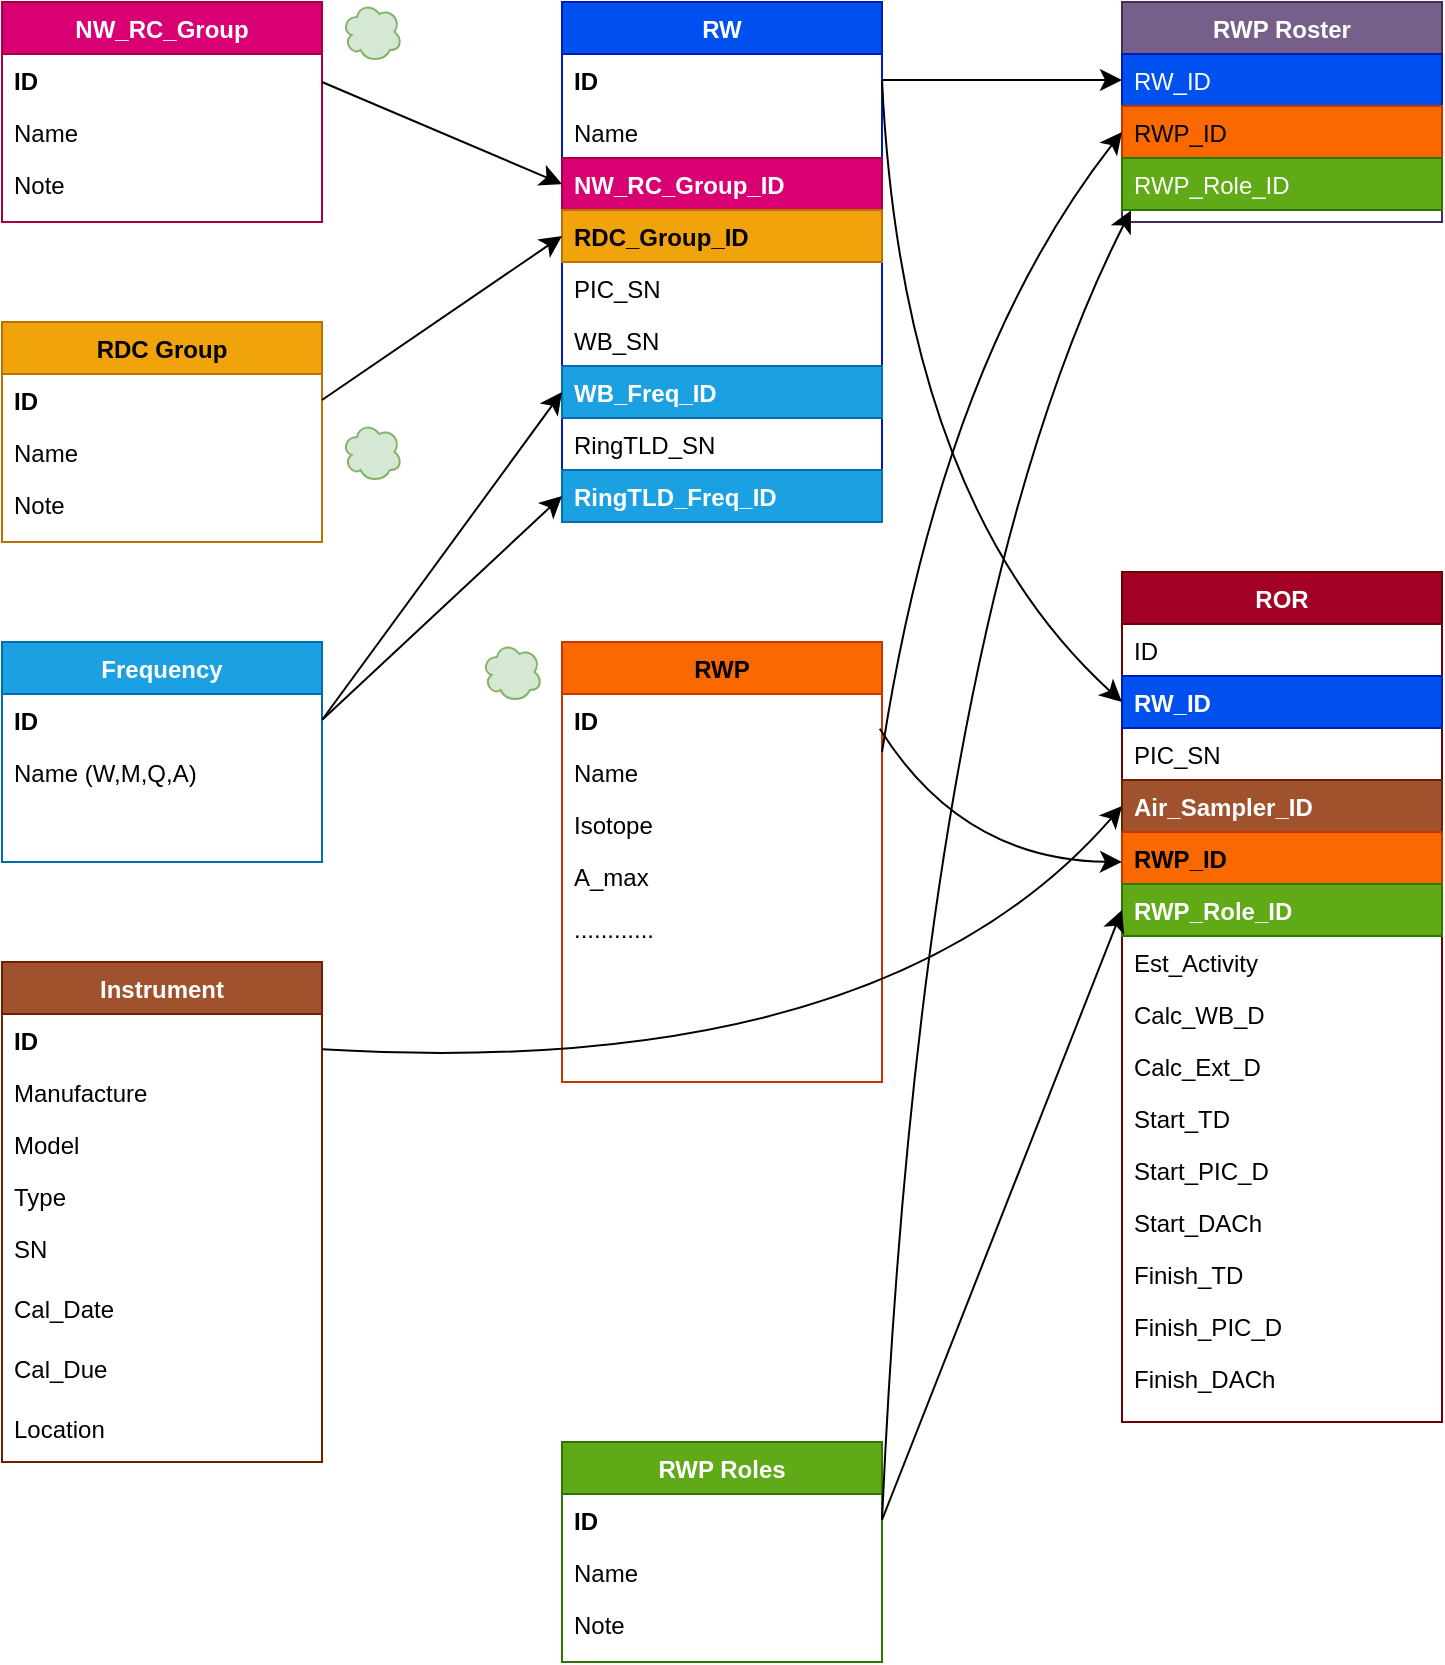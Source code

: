 <mxfile version="21.3.0" type="github" pages="2">
  <diagram id="C5RBs43oDa-KdzZeNtuy" name="Relationships">
    <mxGraphModel dx="1434" dy="756" grid="1" gridSize="10" guides="1" tooltips="1" connect="1" arrows="1" fold="1" page="1" pageScale="1" pageWidth="827" pageHeight="1169" math="0" shadow="0">
      <root>
        <mxCell id="WIyWlLk6GJQsqaUBKTNV-0" />
        <mxCell id="WIyWlLk6GJQsqaUBKTNV-1" parent="WIyWlLk6GJQsqaUBKTNV-0" />
        <mxCell id="zkfFHV4jXpPFQw0GAbJ--0" value="RW" style="swimlane;fontStyle=1;align=center;verticalAlign=top;childLayout=stackLayout;horizontal=1;startSize=26;horizontalStack=0;resizeParent=1;resizeLast=0;collapsible=1;marginBottom=0;rounded=0;shadow=0;strokeWidth=1;fillColor=#0050ef;strokeColor=#001DBC;fontColor=#ffffff;" parent="WIyWlLk6GJQsqaUBKTNV-1" vertex="1">
          <mxGeometry x="320" y="40" width="160" height="260" as="geometry">
            <mxRectangle x="230" y="140" width="160" height="26" as="alternateBounds" />
          </mxGeometry>
        </mxCell>
        <mxCell id="zkfFHV4jXpPFQw0GAbJ--1" value="ID" style="text;align=left;verticalAlign=top;spacingLeft=4;spacingRight=4;overflow=hidden;rotatable=0;points=[[0,0.5],[1,0.5]];portConstraint=eastwest;fontStyle=1" parent="zkfFHV4jXpPFQw0GAbJ--0" vertex="1">
          <mxGeometry y="26" width="160" height="26" as="geometry" />
        </mxCell>
        <mxCell id="zkfFHV4jXpPFQw0GAbJ--2" value="Name" style="text;align=left;verticalAlign=top;spacingLeft=4;spacingRight=4;overflow=hidden;rotatable=0;points=[[0,0.5],[1,0.5]];portConstraint=eastwest;rounded=0;shadow=0;html=0;" parent="zkfFHV4jXpPFQw0GAbJ--0" vertex="1">
          <mxGeometry y="52" width="160" height="26" as="geometry" />
        </mxCell>
        <mxCell id="zkfFHV4jXpPFQw0GAbJ--3" value="NW_RC_Group_ID" style="text;align=left;verticalAlign=top;spacingLeft=4;spacingRight=4;overflow=hidden;rotatable=0;points=[[0,0.5],[1,0.5]];portConstraint=eastwest;rounded=0;shadow=0;html=0;fillColor=#d80073;fontColor=#ffffff;strokeColor=#A50040;fontStyle=1" parent="zkfFHV4jXpPFQw0GAbJ--0" vertex="1">
          <mxGeometry y="78" width="160" height="26" as="geometry" />
        </mxCell>
        <mxCell id="zkfFHV4jXpPFQw0GAbJ--5" value="RDC_Group_ID" style="text;align=left;verticalAlign=top;spacingLeft=4;spacingRight=4;overflow=hidden;rotatable=0;points=[[0,0.5],[1,0.5]];portConstraint=eastwest;fillColor=#f0a30a;fontColor=#000000;strokeColor=#BD7000;fontStyle=1" parent="zkfFHV4jXpPFQw0GAbJ--0" vertex="1">
          <mxGeometry y="104" width="160" height="26" as="geometry" />
        </mxCell>
        <mxCell id="zkfFHV4jXpPFQw0GAbJ--25" value="PIC_SN" style="text;align=left;verticalAlign=top;spacingLeft=4;spacingRight=4;overflow=hidden;rotatable=0;points=[[0,0.5],[1,0.5]];portConstraint=eastwest;" parent="zkfFHV4jXpPFQw0GAbJ--0" vertex="1">
          <mxGeometry y="130" width="160" height="26" as="geometry" />
        </mxCell>
        <mxCell id="hy1on23Z4uLqjFh8XsqO-10" value="WB_SN" style="text;align=left;verticalAlign=top;spacingLeft=4;spacingRight=4;overflow=hidden;rotatable=0;points=[[0,0.5],[1,0.5]];portConstraint=eastwest;" parent="zkfFHV4jXpPFQw0GAbJ--0" vertex="1">
          <mxGeometry y="156" width="160" height="26" as="geometry" />
        </mxCell>
        <mxCell id="zkfFHV4jXpPFQw0GAbJ--24" value="WB_Freq_ID" style="text;align=left;verticalAlign=top;spacingLeft=4;spacingRight=4;overflow=hidden;rotatable=0;points=[[0,0.5],[1,0.5]];portConstraint=eastwest;fillColor=#1ba1e2;fontColor=#ffffff;strokeColor=#006EAF;fontStyle=1" parent="zkfFHV4jXpPFQw0GAbJ--0" vertex="1">
          <mxGeometry y="182" width="160" height="26" as="geometry" />
        </mxCell>
        <mxCell id="hy1on23Z4uLqjFh8XsqO-19" value="RingTLD_SN" style="text;align=left;verticalAlign=top;spacingLeft=4;spacingRight=4;overflow=hidden;rotatable=0;points=[[0,0.5],[1,0.5]];portConstraint=eastwest;" parent="zkfFHV4jXpPFQw0GAbJ--0" vertex="1">
          <mxGeometry y="208" width="160" height="26" as="geometry" />
        </mxCell>
        <mxCell id="hy1on23Z4uLqjFh8XsqO-20" value="RingTLD_Freq_ID" style="text;align=left;verticalAlign=top;spacingLeft=4;spacingRight=4;overflow=hidden;rotatable=0;points=[[0,0.5],[1,0.5]];portConstraint=eastwest;fillColor=#1ba1e2;fontColor=#ffffff;strokeColor=#006EAF;fontStyle=1" parent="zkfFHV4jXpPFQw0GAbJ--0" vertex="1">
          <mxGeometry y="234" width="160" height="26" as="geometry" />
        </mxCell>
        <mxCell id="zkfFHV4jXpPFQw0GAbJ--6" value="NW_RC_Group" style="swimlane;fontStyle=1;align=center;verticalAlign=top;childLayout=stackLayout;horizontal=1;startSize=26;horizontalStack=0;resizeParent=1;resizeLast=0;collapsible=1;marginBottom=0;rounded=0;shadow=0;strokeWidth=1;fillColor=#d80073;strokeColor=#A50040;fontColor=#ffffff;" parent="WIyWlLk6GJQsqaUBKTNV-1" vertex="1">
          <mxGeometry x="40" y="40" width="160" height="110" as="geometry">
            <mxRectangle x="120" y="360" width="160" height="26" as="alternateBounds" />
          </mxGeometry>
        </mxCell>
        <mxCell id="zkfFHV4jXpPFQw0GAbJ--7" value="ID" style="text;align=left;verticalAlign=top;spacingLeft=4;spacingRight=4;overflow=hidden;rotatable=0;points=[[0,0.5],[1,0.5]];portConstraint=eastwest;fontStyle=1" parent="zkfFHV4jXpPFQw0GAbJ--6" vertex="1">
          <mxGeometry y="26" width="160" height="26" as="geometry" />
        </mxCell>
        <mxCell id="zkfFHV4jXpPFQw0GAbJ--8" value="Name" style="text;align=left;verticalAlign=top;spacingLeft=4;spacingRight=4;overflow=hidden;rotatable=0;points=[[0,0.5],[1,0.5]];portConstraint=eastwest;rounded=0;shadow=0;html=0;" parent="zkfFHV4jXpPFQw0GAbJ--6" vertex="1">
          <mxGeometry y="52" width="160" height="26" as="geometry" />
        </mxCell>
        <mxCell id="zkfFHV4jXpPFQw0GAbJ--10" value="Note" style="text;align=left;verticalAlign=top;spacingLeft=4;spacingRight=4;overflow=hidden;rotatable=0;points=[[0,0.5],[1,0.5]];portConstraint=eastwest;fontStyle=0" parent="zkfFHV4jXpPFQw0GAbJ--6" vertex="1">
          <mxGeometry y="78" width="160" height="26" as="geometry" />
        </mxCell>
        <mxCell id="zkfFHV4jXpPFQw0GAbJ--13" value="Instrument" style="swimlane;fontStyle=1;align=center;verticalAlign=top;childLayout=stackLayout;horizontal=1;startSize=26;horizontalStack=0;resizeParent=1;resizeLast=0;collapsible=1;marginBottom=0;rounded=0;shadow=0;strokeWidth=1;fillColor=#a0522d;strokeColor=#6D1F00;fontColor=#ffffff;" parent="WIyWlLk6GJQsqaUBKTNV-1" vertex="1">
          <mxGeometry x="40" y="520" width="160" height="250" as="geometry">
            <mxRectangle x="390" y="420" width="170" height="26" as="alternateBounds" />
          </mxGeometry>
        </mxCell>
        <mxCell id="zkfFHV4jXpPFQw0GAbJ--14" value="ID" style="text;align=left;verticalAlign=top;spacingLeft=4;spacingRight=4;overflow=hidden;rotatable=0;points=[[0,0.5],[1,0.5]];portConstraint=eastwest;fontStyle=1" parent="zkfFHV4jXpPFQw0GAbJ--13" vertex="1">
          <mxGeometry y="26" width="160" height="26" as="geometry" />
        </mxCell>
        <mxCell id="hy1on23Z4uLqjFh8XsqO-26" value="Manufacture" style="text;align=left;verticalAlign=top;spacingLeft=4;spacingRight=4;overflow=hidden;rotatable=0;points=[[0,0.5],[1,0.5]];portConstraint=eastwest;" parent="zkfFHV4jXpPFQw0GAbJ--13" vertex="1">
          <mxGeometry y="52" width="160" height="26" as="geometry" />
        </mxCell>
        <mxCell id="hy1on23Z4uLqjFh8XsqO-27" value="Model" style="text;align=left;verticalAlign=top;spacingLeft=4;spacingRight=4;overflow=hidden;rotatable=0;points=[[0,0.5],[1,0.5]];portConstraint=eastwest;" parent="zkfFHV4jXpPFQw0GAbJ--13" vertex="1">
          <mxGeometry y="78" width="160" height="26" as="geometry" />
        </mxCell>
        <mxCell id="hy1on23Z4uLqjFh8XsqO-28" value="Type" style="text;align=left;verticalAlign=top;spacingLeft=4;spacingRight=4;overflow=hidden;rotatable=0;points=[[0,0.5],[1,0.5]];portConstraint=eastwest;" parent="zkfFHV4jXpPFQw0GAbJ--13" vertex="1">
          <mxGeometry y="104" width="160" height="26" as="geometry" />
        </mxCell>
        <mxCell id="hy1on23Z4uLqjFh8XsqO-29" value="SN" style="text;align=left;verticalAlign=top;spacingLeft=4;spacingRight=4;overflow=hidden;rotatable=0;points=[[0,0.5],[1,0.5]];portConstraint=eastwest;" parent="zkfFHV4jXpPFQw0GAbJ--13" vertex="1">
          <mxGeometry y="130" width="160" height="30" as="geometry" />
        </mxCell>
        <mxCell id="hy1on23Z4uLqjFh8XsqO-31" value="Cal_Date" style="text;align=left;verticalAlign=top;spacingLeft=4;spacingRight=4;overflow=hidden;rotatable=0;points=[[0,0.5],[1,0.5]];portConstraint=eastwest;" parent="zkfFHV4jXpPFQw0GAbJ--13" vertex="1">
          <mxGeometry y="160" width="160" height="30" as="geometry" />
        </mxCell>
        <mxCell id="hy1on23Z4uLqjFh8XsqO-32" value="Cal_Due" style="text;align=left;verticalAlign=top;spacingLeft=4;spacingRight=4;overflow=hidden;rotatable=0;points=[[0,0.5],[1,0.5]];portConstraint=eastwest;" parent="zkfFHV4jXpPFQw0GAbJ--13" vertex="1">
          <mxGeometry y="190" width="160" height="30" as="geometry" />
        </mxCell>
        <mxCell id="hy1on23Z4uLqjFh8XsqO-33" value="Location" style="text;align=left;verticalAlign=top;spacingLeft=4;spacingRight=4;overflow=hidden;rotatable=0;points=[[0,0.5],[1,0.5]];portConstraint=eastwest;" parent="zkfFHV4jXpPFQw0GAbJ--13" vertex="1">
          <mxGeometry y="220" width="160" height="30" as="geometry" />
        </mxCell>
        <mxCell id="zkfFHV4jXpPFQw0GAbJ--17" value="RWP" style="swimlane;fontStyle=1;align=center;verticalAlign=top;childLayout=stackLayout;horizontal=1;startSize=26;horizontalStack=0;resizeParent=1;resizeLast=0;collapsible=1;marginBottom=0;rounded=0;shadow=0;strokeWidth=1;fillColor=#fa6800;strokeColor=#C73500;fontColor=#000000;" parent="WIyWlLk6GJQsqaUBKTNV-1" vertex="1">
          <mxGeometry x="320" y="360" width="160" height="220" as="geometry">
            <mxRectangle x="550" y="140" width="160" height="26" as="alternateBounds" />
          </mxGeometry>
        </mxCell>
        <mxCell id="zkfFHV4jXpPFQw0GAbJ--18" value="ID" style="text;align=left;verticalAlign=top;spacingLeft=4;spacingRight=4;overflow=hidden;rotatable=0;points=[[0,0.5],[1,0.5]];portConstraint=eastwest;fontStyle=1" parent="zkfFHV4jXpPFQw0GAbJ--17" vertex="1">
          <mxGeometry y="26" width="160" height="26" as="geometry" />
        </mxCell>
        <mxCell id="zkfFHV4jXpPFQw0GAbJ--19" value="Name" style="text;align=left;verticalAlign=top;spacingLeft=4;spacingRight=4;overflow=hidden;rotatable=0;points=[[0,0.5],[1,0.5]];portConstraint=eastwest;rounded=0;shadow=0;html=0;" parent="zkfFHV4jXpPFQw0GAbJ--17" vertex="1">
          <mxGeometry y="52" width="160" height="26" as="geometry" />
        </mxCell>
        <mxCell id="zkfFHV4jXpPFQw0GAbJ--20" value="Isotope" style="text;align=left;verticalAlign=top;spacingLeft=4;spacingRight=4;overflow=hidden;rotatable=0;points=[[0,0.5],[1,0.5]];portConstraint=eastwest;rounded=0;shadow=0;html=0;" parent="zkfFHV4jXpPFQw0GAbJ--17" vertex="1">
          <mxGeometry y="78" width="160" height="26" as="geometry" />
        </mxCell>
        <mxCell id="zkfFHV4jXpPFQw0GAbJ--21" value="A_max" style="text;align=left;verticalAlign=top;spacingLeft=4;spacingRight=4;overflow=hidden;rotatable=0;points=[[0,0.5],[1,0.5]];portConstraint=eastwest;rounded=0;shadow=0;html=0;" parent="zkfFHV4jXpPFQw0GAbJ--17" vertex="1">
          <mxGeometry y="104" width="160" height="26" as="geometry" />
        </mxCell>
        <mxCell id="zkfFHV4jXpPFQw0GAbJ--22" value="............" style="text;align=left;verticalAlign=top;spacingLeft=4;spacingRight=4;overflow=hidden;rotatable=0;points=[[0,0.5],[1,0.5]];portConstraint=eastwest;rounded=0;shadow=0;html=0;" parent="zkfFHV4jXpPFQw0GAbJ--17" vertex="1">
          <mxGeometry y="130" width="160" height="90" as="geometry" />
        </mxCell>
        <mxCell id="hy1on23Z4uLqjFh8XsqO-2" value="RDC Group" style="swimlane;fontStyle=1;align=center;verticalAlign=top;childLayout=stackLayout;horizontal=1;startSize=26;horizontalStack=0;resizeParent=1;resizeLast=0;collapsible=1;marginBottom=0;rounded=0;shadow=0;strokeWidth=1;fillColor=#f0a30a;strokeColor=#BD7000;fontColor=#000000;" parent="WIyWlLk6GJQsqaUBKTNV-1" vertex="1">
          <mxGeometry x="40" y="200" width="160" height="110" as="geometry">
            <mxRectangle x="120" y="360" width="160" height="26" as="alternateBounds" />
          </mxGeometry>
        </mxCell>
        <mxCell id="hy1on23Z4uLqjFh8XsqO-3" value="ID" style="text;align=left;verticalAlign=top;spacingLeft=4;spacingRight=4;overflow=hidden;rotatable=0;points=[[0,0.5],[1,0.5]];portConstraint=eastwest;fontStyle=1" parent="hy1on23Z4uLqjFh8XsqO-2" vertex="1">
          <mxGeometry y="26" width="160" height="26" as="geometry" />
        </mxCell>
        <mxCell id="hy1on23Z4uLqjFh8XsqO-4" value="Name" style="text;align=left;verticalAlign=top;spacingLeft=4;spacingRight=4;overflow=hidden;rotatable=0;points=[[0,0.5],[1,0.5]];portConstraint=eastwest;rounded=0;shadow=0;html=0;" parent="hy1on23Z4uLqjFh8XsqO-2" vertex="1">
          <mxGeometry y="52" width="160" height="26" as="geometry" />
        </mxCell>
        <mxCell id="hy1on23Z4uLqjFh8XsqO-5" value="Note" style="text;align=left;verticalAlign=top;spacingLeft=4;spacingRight=4;overflow=hidden;rotatable=0;points=[[0,0.5],[1,0.5]];portConstraint=eastwest;fontStyle=0" parent="hy1on23Z4uLqjFh8XsqO-2" vertex="1">
          <mxGeometry y="78" width="160" height="26" as="geometry" />
        </mxCell>
        <mxCell id="hy1on23Z4uLqjFh8XsqO-21" style="edgeStyle=none;curved=1;rounded=0;orthogonalLoop=1;jettySize=auto;html=1;entryX=0;entryY=0.5;entryDx=0;entryDy=0;fontSize=12;startSize=8;endSize=8;exitX=1;exitY=0.5;exitDx=0;exitDy=0;" parent="WIyWlLk6GJQsqaUBKTNV-1" source="hy1on23Z4uLqjFh8XsqO-7" target="hy1on23Z4uLqjFh8XsqO-20" edge="1">
          <mxGeometry relative="1" as="geometry" />
        </mxCell>
        <mxCell id="hy1on23Z4uLqjFh8XsqO-6" value="Frequency" style="swimlane;fontStyle=1;align=center;verticalAlign=top;childLayout=stackLayout;horizontal=1;startSize=26;horizontalStack=0;resizeParent=1;resizeLast=0;collapsible=1;marginBottom=0;rounded=0;shadow=0;strokeWidth=1;fillColor=#1ba1e2;strokeColor=#006EAF;fontColor=#ffffff;" parent="WIyWlLk6GJQsqaUBKTNV-1" vertex="1">
          <mxGeometry x="40" y="360" width="160" height="110" as="geometry">
            <mxRectangle x="120" y="360" width="160" height="26" as="alternateBounds" />
          </mxGeometry>
        </mxCell>
        <mxCell id="hy1on23Z4uLqjFh8XsqO-7" value="ID" style="text;align=left;verticalAlign=top;spacingLeft=4;spacingRight=4;overflow=hidden;rotatable=0;points=[[0,0.5],[1,0.5]];portConstraint=eastwest;fontStyle=1" parent="hy1on23Z4uLqjFh8XsqO-6" vertex="1">
          <mxGeometry y="26" width="160" height="26" as="geometry" />
        </mxCell>
        <mxCell id="hy1on23Z4uLqjFh8XsqO-8" value="Name (W,M,Q,A)" style="text;align=left;verticalAlign=top;spacingLeft=4;spacingRight=4;overflow=hidden;rotatable=0;points=[[0,0.5],[1,0.5]];portConstraint=eastwest;rounded=0;shadow=0;html=0;" parent="hy1on23Z4uLqjFh8XsqO-6" vertex="1">
          <mxGeometry y="52" width="160" height="26" as="geometry" />
        </mxCell>
        <mxCell id="hy1on23Z4uLqjFh8XsqO-22" style="edgeStyle=none;curved=1;rounded=0;orthogonalLoop=1;jettySize=auto;html=1;entryX=0;entryY=0.5;entryDx=0;entryDy=0;fontSize=12;startSize=8;endSize=8;exitX=1;exitY=0.5;exitDx=0;exitDy=0;" parent="WIyWlLk6GJQsqaUBKTNV-1" source="hy1on23Z4uLqjFh8XsqO-7" target="zkfFHV4jXpPFQw0GAbJ--24" edge="1">
          <mxGeometry relative="1" as="geometry" />
        </mxCell>
        <mxCell id="hy1on23Z4uLqjFh8XsqO-23" style="edgeStyle=none;curved=1;rounded=0;orthogonalLoop=1;jettySize=auto;html=1;entryX=0;entryY=0.5;entryDx=0;entryDy=0;fontSize=12;startSize=8;endSize=8;exitX=1;exitY=0.5;exitDx=0;exitDy=0;" parent="WIyWlLk6GJQsqaUBKTNV-1" source="hy1on23Z4uLqjFh8XsqO-3" target="zkfFHV4jXpPFQw0GAbJ--5" edge="1">
          <mxGeometry relative="1" as="geometry" />
        </mxCell>
        <mxCell id="hy1on23Z4uLqjFh8XsqO-24" style="edgeStyle=none;curved=1;rounded=0;orthogonalLoop=1;jettySize=auto;html=1;entryX=0;entryY=0.5;entryDx=0;entryDy=0;fontSize=12;startSize=8;endSize=8;" parent="WIyWlLk6GJQsqaUBKTNV-1" target="zkfFHV4jXpPFQw0GAbJ--3" edge="1">
          <mxGeometry relative="1" as="geometry">
            <mxPoint x="200" y="80" as="sourcePoint" />
          </mxGeometry>
        </mxCell>
        <mxCell id="hy1on23Z4uLqjFh8XsqO-34" value="RWP Roles" style="swimlane;fontStyle=1;align=center;verticalAlign=top;childLayout=stackLayout;horizontal=1;startSize=26;horizontalStack=0;resizeParent=1;resizeLast=0;collapsible=1;marginBottom=0;rounded=0;shadow=0;strokeWidth=1;fillColor=#60a917;strokeColor=#2D7600;fontColor=#ffffff;" parent="WIyWlLk6GJQsqaUBKTNV-1" vertex="1">
          <mxGeometry x="320" y="760" width="160" height="110" as="geometry">
            <mxRectangle x="120" y="360" width="160" height="26" as="alternateBounds" />
          </mxGeometry>
        </mxCell>
        <mxCell id="hy1on23Z4uLqjFh8XsqO-35" value="ID" style="text;align=left;verticalAlign=top;spacingLeft=4;spacingRight=4;overflow=hidden;rotatable=0;points=[[0,0.5],[1,0.5]];portConstraint=eastwest;fontStyle=1" parent="hy1on23Z4uLqjFh8XsqO-34" vertex="1">
          <mxGeometry y="26" width="160" height="26" as="geometry" />
        </mxCell>
        <mxCell id="hy1on23Z4uLqjFh8XsqO-36" value="Name" style="text;align=left;verticalAlign=top;spacingLeft=4;spacingRight=4;overflow=hidden;rotatable=0;points=[[0,0.5],[1,0.5]];portConstraint=eastwest;rounded=0;shadow=0;html=0;" parent="hy1on23Z4uLqjFh8XsqO-34" vertex="1">
          <mxGeometry y="52" width="160" height="26" as="geometry" />
        </mxCell>
        <mxCell id="hy1on23Z4uLqjFh8XsqO-37" value="Note" style="text;align=left;verticalAlign=top;spacingLeft=4;spacingRight=4;overflow=hidden;rotatable=0;points=[[0,0.5],[1,0.5]];portConstraint=eastwest;fontStyle=0" parent="hy1on23Z4uLqjFh8XsqO-34" vertex="1">
          <mxGeometry y="78" width="160" height="26" as="geometry" />
        </mxCell>
        <mxCell id="hy1on23Z4uLqjFh8XsqO-38" value="RWP Roster" style="swimlane;fontStyle=1;align=center;verticalAlign=top;childLayout=stackLayout;horizontal=1;startSize=26;horizontalStack=0;resizeParent=1;resizeLast=0;collapsible=1;marginBottom=0;rounded=0;shadow=0;strokeWidth=1;fillColor=#76608a;strokeColor=#432D57;fontColor=#ffffff;" parent="WIyWlLk6GJQsqaUBKTNV-1" vertex="1">
          <mxGeometry x="600" y="40" width="160" height="110" as="geometry">
            <mxRectangle x="120" y="360" width="160" height="26" as="alternateBounds" />
          </mxGeometry>
        </mxCell>
        <mxCell id="hy1on23Z4uLqjFh8XsqO-39" value="RW_ID" style="text;align=left;verticalAlign=top;spacingLeft=4;spacingRight=4;overflow=hidden;rotatable=0;points=[[0,0.5],[1,0.5]];portConstraint=eastwest;fillColor=#0050ef;fontColor=#ffffff;strokeColor=#001DBC;" parent="hy1on23Z4uLqjFh8XsqO-38" vertex="1">
          <mxGeometry y="26" width="160" height="26" as="geometry" />
        </mxCell>
        <mxCell id="hy1on23Z4uLqjFh8XsqO-40" value="RWP_ID" style="text;align=left;verticalAlign=top;spacingLeft=4;spacingRight=4;overflow=hidden;rotatable=0;points=[[0,0.5],[1,0.5]];portConstraint=eastwest;rounded=0;shadow=0;html=0;fillColor=#fa6800;fontColor=#000000;strokeColor=#C73500;" parent="hy1on23Z4uLqjFh8XsqO-38" vertex="1">
          <mxGeometry y="52" width="160" height="26" as="geometry" />
        </mxCell>
        <mxCell id="hy1on23Z4uLqjFh8XsqO-41" value="RWP_Role_ID" style="text;align=left;verticalAlign=top;spacingLeft=4;spacingRight=4;overflow=hidden;rotatable=0;points=[[0,0.5],[1,0.5]];portConstraint=eastwest;fontStyle=0;fillColor=#60a917;fontColor=#ffffff;strokeColor=#2D7600;" parent="hy1on23Z4uLqjFh8XsqO-38" vertex="1">
          <mxGeometry y="78" width="160" height="26" as="geometry" />
        </mxCell>
        <mxCell id="hy1on23Z4uLqjFh8XsqO-42" style="edgeStyle=none;curved=1;rounded=0;orthogonalLoop=1;jettySize=auto;html=1;entryX=0;entryY=0.5;entryDx=0;entryDy=0;fontSize=12;startSize=8;endSize=8;" parent="WIyWlLk6GJQsqaUBKTNV-1" source="zkfFHV4jXpPFQw0GAbJ--1" target="hy1on23Z4uLqjFh8XsqO-39" edge="1">
          <mxGeometry relative="1" as="geometry" />
        </mxCell>
        <mxCell id="hy1on23Z4uLqjFh8XsqO-43" style="edgeStyle=none;curved=1;rounded=0;orthogonalLoop=1;jettySize=auto;html=1;entryX=0;entryY=0.5;entryDx=0;entryDy=0;fontSize=12;startSize=8;endSize=8;exitX=1;exitY=0.25;exitDx=0;exitDy=0;" parent="WIyWlLk6GJQsqaUBKTNV-1" source="zkfFHV4jXpPFQw0GAbJ--17" target="hy1on23Z4uLqjFh8XsqO-40" edge="1">
          <mxGeometry relative="1" as="geometry">
            <Array as="points">
              <mxPoint x="510" y="220" />
            </Array>
          </mxGeometry>
        </mxCell>
        <mxCell id="hy1on23Z4uLqjFh8XsqO-44" style="edgeStyle=none;curved=1;rounded=0;orthogonalLoop=1;jettySize=auto;html=1;entryX=0.028;entryY=1.008;entryDx=0;entryDy=0;entryPerimeter=0;fontSize=12;startSize=8;endSize=8;exitX=1;exitY=0.5;exitDx=0;exitDy=0;" parent="WIyWlLk6GJQsqaUBKTNV-1" source="hy1on23Z4uLqjFh8XsqO-35" target="hy1on23Z4uLqjFh8XsqO-41" edge="1">
          <mxGeometry relative="1" as="geometry">
            <Array as="points">
              <mxPoint x="500" y="350" />
            </Array>
          </mxGeometry>
        </mxCell>
        <mxCell id="hy1on23Z4uLqjFh8XsqO-45" value="ROR" style="swimlane;fontStyle=1;align=center;verticalAlign=top;childLayout=stackLayout;horizontal=1;startSize=26;horizontalStack=0;resizeParent=1;resizeLast=0;collapsible=1;marginBottom=0;rounded=0;shadow=0;strokeWidth=1;fillColor=#a20025;strokeColor=#6F0000;fontColor=#ffffff;" parent="WIyWlLk6GJQsqaUBKTNV-1" vertex="1">
          <mxGeometry x="600" y="325" width="160" height="425" as="geometry">
            <mxRectangle x="230" y="140" width="160" height="26" as="alternateBounds" />
          </mxGeometry>
        </mxCell>
        <mxCell id="hy1on23Z4uLqjFh8XsqO-46" value="ID" style="text;align=left;verticalAlign=top;spacingLeft=4;spacingRight=4;overflow=hidden;rotatable=0;points=[[0,0.5],[1,0.5]];portConstraint=eastwest;" parent="hy1on23Z4uLqjFh8XsqO-45" vertex="1">
          <mxGeometry y="26" width="160" height="26" as="geometry" />
        </mxCell>
        <mxCell id="hy1on23Z4uLqjFh8XsqO-47" value="RW_ID" style="text;align=left;verticalAlign=top;spacingLeft=4;spacingRight=4;overflow=hidden;rotatable=0;points=[[0,0.5],[1,0.5]];portConstraint=eastwest;rounded=0;shadow=0;html=0;fillColor=#0050ef;fontColor=#ffffff;strokeColor=#001DBC;fontStyle=1" parent="hy1on23Z4uLqjFh8XsqO-45" vertex="1">
          <mxGeometry y="52" width="160" height="26" as="geometry" />
        </mxCell>
        <mxCell id="hy1on23Z4uLqjFh8XsqO-50" value="PIC_SN" style="text;align=left;verticalAlign=top;spacingLeft=4;spacingRight=4;overflow=hidden;rotatable=0;points=[[0,0.5],[1,0.5]];portConstraint=eastwest;" parent="hy1on23Z4uLqjFh8XsqO-45" vertex="1">
          <mxGeometry y="78" width="160" height="26" as="geometry" />
        </mxCell>
        <mxCell id="hy1on23Z4uLqjFh8XsqO-51" value="Air_Sampler_ID" style="text;align=left;verticalAlign=top;spacingLeft=4;spacingRight=4;overflow=hidden;rotatable=0;points=[[0,0.5],[1,0.5]];portConstraint=eastwest;fillColor=#a0522d;strokeColor=#6D1F00;fontColor=#ffffff;fontStyle=1" parent="hy1on23Z4uLqjFh8XsqO-45" vertex="1">
          <mxGeometry y="104" width="160" height="26" as="geometry" />
        </mxCell>
        <mxCell id="hy1on23Z4uLqjFh8XsqO-53" value="RWP_ID" style="text;align=left;verticalAlign=top;spacingLeft=4;spacingRight=4;overflow=hidden;rotatable=0;points=[[0,0.5],[1,0.5]];portConstraint=eastwest;fillColor=#fa6800;fontColor=#000000;strokeColor=#C73500;fontStyle=1" parent="hy1on23Z4uLqjFh8XsqO-45" vertex="1">
          <mxGeometry y="130" width="160" height="26" as="geometry" />
        </mxCell>
        <mxCell id="hy1on23Z4uLqjFh8XsqO-56" value="RWP_Role_ID" style="text;align=left;verticalAlign=top;spacingLeft=4;spacingRight=4;overflow=hidden;rotatable=0;points=[[0,0.5],[1,0.5]];portConstraint=eastwest;fillColor=#60a917;fontColor=#ffffff;strokeColor=#2D7600;fontStyle=1" parent="hy1on23Z4uLqjFh8XsqO-45" vertex="1">
          <mxGeometry y="156" width="160" height="26" as="geometry" />
        </mxCell>
        <mxCell id="hy1on23Z4uLqjFh8XsqO-57" value="Est_Activity" style="text;align=left;verticalAlign=top;spacingLeft=4;spacingRight=4;overflow=hidden;rotatable=0;points=[[0,0.5],[1,0.5]];portConstraint=eastwest;" parent="hy1on23Z4uLqjFh8XsqO-45" vertex="1">
          <mxGeometry y="182" width="160" height="26" as="geometry" />
        </mxCell>
        <mxCell id="hy1on23Z4uLqjFh8XsqO-61" value="Calc_WB_D" style="text;align=left;verticalAlign=top;spacingLeft=4;spacingRight=4;overflow=hidden;rotatable=0;points=[[0,0.5],[1,0.5]];portConstraint=eastwest;" parent="hy1on23Z4uLqjFh8XsqO-45" vertex="1">
          <mxGeometry y="208" width="160" height="26" as="geometry" />
        </mxCell>
        <mxCell id="hy1on23Z4uLqjFh8XsqO-62" value="Calc_Ext_D" style="text;align=left;verticalAlign=top;spacingLeft=4;spacingRight=4;overflow=hidden;rotatable=0;points=[[0,0.5],[1,0.5]];portConstraint=eastwest;" parent="hy1on23Z4uLqjFh8XsqO-45" vertex="1">
          <mxGeometry y="234" width="160" height="26" as="geometry" />
        </mxCell>
        <mxCell id="hy1on23Z4uLqjFh8XsqO-63" value="Start_TD" style="text;align=left;verticalAlign=top;spacingLeft=4;spacingRight=4;overflow=hidden;rotatable=0;points=[[0,0.5],[1,0.5]];portConstraint=eastwest;" parent="hy1on23Z4uLqjFh8XsqO-45" vertex="1">
          <mxGeometry y="260" width="160" height="26" as="geometry" />
        </mxCell>
        <mxCell id="hy1on23Z4uLqjFh8XsqO-64" value="Start_PIC_D" style="text;align=left;verticalAlign=top;spacingLeft=4;spacingRight=4;overflow=hidden;rotatable=0;points=[[0,0.5],[1,0.5]];portConstraint=eastwest;" parent="hy1on23Z4uLqjFh8XsqO-45" vertex="1">
          <mxGeometry y="286" width="160" height="26" as="geometry" />
        </mxCell>
        <mxCell id="hy1on23Z4uLqjFh8XsqO-65" value="Start_DACh" style="text;align=left;verticalAlign=top;spacingLeft=4;spacingRight=4;overflow=hidden;rotatable=0;points=[[0,0.5],[1,0.5]];portConstraint=eastwest;" parent="hy1on23Z4uLqjFh8XsqO-45" vertex="1">
          <mxGeometry y="312" width="160" height="26" as="geometry" />
        </mxCell>
        <mxCell id="hy1on23Z4uLqjFh8XsqO-66" value="Finish_TD" style="text;align=left;verticalAlign=top;spacingLeft=4;spacingRight=4;overflow=hidden;rotatable=0;points=[[0,0.5],[1,0.5]];portConstraint=eastwest;" parent="hy1on23Z4uLqjFh8XsqO-45" vertex="1">
          <mxGeometry y="338" width="160" height="26" as="geometry" />
        </mxCell>
        <mxCell id="hy1on23Z4uLqjFh8XsqO-67" value="Finish_PIC_D" style="text;align=left;verticalAlign=top;spacingLeft=4;spacingRight=4;overflow=hidden;rotatable=0;points=[[0,0.5],[1,0.5]];portConstraint=eastwest;" parent="hy1on23Z4uLqjFh8XsqO-45" vertex="1">
          <mxGeometry y="364" width="160" height="26" as="geometry" />
        </mxCell>
        <mxCell id="hy1on23Z4uLqjFh8XsqO-68" value="Finish_DACh" style="text;align=left;verticalAlign=top;spacingLeft=4;spacingRight=4;overflow=hidden;rotatable=0;points=[[0,0.5],[1,0.5]];portConstraint=eastwest;" parent="hy1on23Z4uLqjFh8XsqO-45" vertex="1">
          <mxGeometry y="390" width="160" height="26" as="geometry" />
        </mxCell>
        <mxCell id="hy1on23Z4uLqjFh8XsqO-55" style="edgeStyle=none;curved=1;rounded=0;orthogonalLoop=1;jettySize=auto;html=1;entryX=0;entryY=0.5;entryDx=0;entryDy=0;fontSize=12;startSize=8;endSize=8;exitX=1;exitY=0.5;exitDx=0;exitDy=0;" parent="WIyWlLk6GJQsqaUBKTNV-1" source="zkfFHV4jXpPFQw0GAbJ--1" target="hy1on23Z4uLqjFh8XsqO-47" edge="1">
          <mxGeometry relative="1" as="geometry">
            <Array as="points">
              <mxPoint x="490" y="290" />
            </Array>
          </mxGeometry>
        </mxCell>
        <mxCell id="hy1on23Z4uLqjFh8XsqO-58" style="edgeStyle=none;curved=1;rounded=0;orthogonalLoop=1;jettySize=auto;html=1;entryX=0;entryY=0.5;entryDx=0;entryDy=0;fontSize=12;startSize=8;endSize=8;" parent="WIyWlLk6GJQsqaUBKTNV-1" source="zkfFHV4jXpPFQw0GAbJ--14" target="hy1on23Z4uLqjFh8XsqO-51" edge="1">
          <mxGeometry relative="1" as="geometry">
            <Array as="points">
              <mxPoint x="480" y="580" />
            </Array>
          </mxGeometry>
        </mxCell>
        <mxCell id="hy1on23Z4uLqjFh8XsqO-59" style="edgeStyle=none;curved=1;rounded=0;orthogonalLoop=1;jettySize=auto;html=1;fontSize=12;startSize=8;endSize=8;exitX=0.993;exitY=-0.331;exitDx=0;exitDy=0;exitPerimeter=0;" parent="WIyWlLk6GJQsqaUBKTNV-1" source="zkfFHV4jXpPFQw0GAbJ--19" edge="1">
          <mxGeometry relative="1" as="geometry">
            <mxPoint x="600" y="470" as="targetPoint" />
            <Array as="points">
              <mxPoint x="520" y="469" />
            </Array>
          </mxGeometry>
        </mxCell>
        <mxCell id="hy1on23Z4uLqjFh8XsqO-60" style="edgeStyle=none;curved=1;rounded=0;orthogonalLoop=1;jettySize=auto;html=1;fontSize=12;startSize=8;endSize=8;entryX=0;entryY=0.5;entryDx=0;entryDy=0;exitX=1;exitY=0.5;exitDx=0;exitDy=0;" parent="WIyWlLk6GJQsqaUBKTNV-1" source="hy1on23Z4uLqjFh8XsqO-35" target="hy1on23Z4uLqjFh8XsqO-56" edge="1">
          <mxGeometry relative="1" as="geometry" />
        </mxCell>
        <mxCell id="jyBQ6aFmmXFN8PRhbmCP-0" value="" style="ellipse;shape=cloud;whiteSpace=wrap;html=1;fillColor=#d5e8d4;strokeColor=#82b366;" vertex="1" parent="WIyWlLk6GJQsqaUBKTNV-1">
          <mxGeometry x="210" y="40" width="30" height="30" as="geometry" />
        </mxCell>
        <mxCell id="jyBQ6aFmmXFN8PRhbmCP-1" value="" style="ellipse;shape=cloud;whiteSpace=wrap;html=1;fillColor=#d5e8d4;strokeColor=#82b366;" vertex="1" parent="WIyWlLk6GJQsqaUBKTNV-1">
          <mxGeometry x="280" y="360" width="30" height="30" as="geometry" />
        </mxCell>
        <mxCell id="jyBQ6aFmmXFN8PRhbmCP-3" value="" style="ellipse;shape=cloud;whiteSpace=wrap;html=1;fillColor=#d5e8d4;strokeColor=#82b366;" vertex="1" parent="WIyWlLk6GJQsqaUBKTNV-1">
          <mxGeometry x="210" y="250" width="30" height="30" as="geometry" />
        </mxCell>
      </root>
    </mxGraphModel>
  </diagram>
  <diagram name="Application" id="k-GCZ75UxRMmQ_6_Eii2">
    <mxGraphModel dx="1295" dy="820" grid="1" gridSize="10" guides="1" tooltips="1" connect="1" arrows="1" fold="1" page="1" pageScale="1" pageWidth="827" pageHeight="1169" math="0" shadow="0">
      <root>
        <mxCell id="n_C7N_puTtd6BAkvlO4C-0" />
        <mxCell id="n_C7N_puTtd6BAkvlO4C-1" parent="n_C7N_puTtd6BAkvlO4C-0" />
        <mxCell id="n_C7N_puTtd6BAkvlO4C-2" value="RW" style="swimlane;fontStyle=1;align=center;verticalAlign=top;childLayout=stackLayout;horizontal=1;startSize=26;horizontalStack=0;resizeParent=1;resizeLast=0;collapsible=1;marginBottom=0;rounded=0;shadow=0;strokeWidth=1;fillColor=#0050ef;strokeColor=#001DBC;fontColor=#ffffff;" vertex="1" parent="n_C7N_puTtd6BAkvlO4C-1">
          <mxGeometry x="80" y="462.5" width="160" height="80" as="geometry">
            <mxRectangle x="230" y="140" width="160" height="26" as="alternateBounds" />
          </mxGeometry>
        </mxCell>
        <mxCell id="9pMG05omWmR28X5260Gq-4" value="Name" style="text;align=left;verticalAlign=top;spacingLeft=4;spacingRight=4;overflow=hidden;rotatable=0;points=[[0,0.5],[1,0.5]];portConstraint=eastwest;rounded=0;shadow=0;html=0;" vertex="1" parent="n_C7N_puTtd6BAkvlO4C-2">
          <mxGeometry y="26" width="160" height="26" as="geometry" />
        </mxCell>
        <mxCell id="n_C7N_puTtd6BAkvlO4C-4" value="PIC SN" style="text;align=left;verticalAlign=top;spacingLeft=4;spacingRight=4;overflow=hidden;rotatable=0;points=[[0,0.5],[1,0.5]];portConstraint=eastwest;rounded=0;shadow=0;html=0;" vertex="1" parent="n_C7N_puTtd6BAkvlO4C-2">
          <mxGeometry y="52" width="160" height="28" as="geometry" />
        </mxCell>
        <mxCell id="9pMG05omWmR28X5260Gq-16" style="edgeStyle=none;curved=1;rounded=0;orthogonalLoop=1;jettySize=auto;html=1;entryX=0.176;entryY=0.004;entryDx=0;entryDy=0;entryPerimeter=0;fontSize=12;startSize=8;endSize=8;" edge="1" parent="n_C7N_puTtd6BAkvlO4C-1" source="n_C7N_puTtd6BAkvlO4C-12" target="9pMG05omWmR28X5260Gq-15">
          <mxGeometry relative="1" as="geometry" />
        </mxCell>
        <mxCell id="n_C7N_puTtd6BAkvlO4C-12" value="Start Data" style="swimlane;fontStyle=1;align=center;verticalAlign=top;childLayout=stackLayout;horizontal=1;startSize=26;horizontalStack=0;resizeParent=1;resizeLast=0;collapsible=1;marginBottom=0;rounded=0;shadow=0;strokeWidth=1;fillColor=#d80073;strokeColor=#A50040;fontColor=#ffffff;" vertex="1" parent="n_C7N_puTtd6BAkvlO4C-1">
          <mxGeometry x="80" y="770" width="160" height="110" as="geometry">
            <mxRectangle x="120" y="360" width="160" height="26" as="alternateBounds" />
          </mxGeometry>
        </mxCell>
        <mxCell id="n_C7N_puTtd6BAkvlO4C-13" value="Date &amp; Time" style="text;align=left;verticalAlign=top;spacingLeft=4;spacingRight=4;overflow=hidden;rotatable=0;points=[[0,0.5],[1,0.5]];portConstraint=eastwest;fontStyle=0" vertex="1" parent="n_C7N_puTtd6BAkvlO4C-12">
          <mxGeometry y="26" width="160" height="26" as="geometry" />
        </mxCell>
        <mxCell id="n_C7N_puTtd6BAkvlO4C-14" value="PIC Value" style="text;align=left;verticalAlign=top;spacingLeft=4;spacingRight=4;overflow=hidden;rotatable=0;points=[[0,0.5],[1,0.5]];portConstraint=eastwest;rounded=0;shadow=0;html=0;" vertex="1" parent="n_C7N_puTtd6BAkvlO4C-12">
          <mxGeometry y="52" width="160" height="26" as="geometry" />
        </mxCell>
        <mxCell id="n_C7N_puTtd6BAkvlO4C-15" value="DACh Value" style="text;align=left;verticalAlign=top;spacingLeft=4;spacingRight=4;overflow=hidden;rotatable=0;points=[[0,0.5],[1,0.5]];portConstraint=eastwest;fontStyle=0" vertex="1" parent="n_C7N_puTtd6BAkvlO4C-12">
          <mxGeometry y="78" width="160" height="26" as="geometry" />
        </mxCell>
        <mxCell id="n_C7N_puTtd6BAkvlO4C-16" value="Air Sampler" style="swimlane;fontStyle=1;align=center;verticalAlign=top;childLayout=stackLayout;horizontal=1;startSize=26;horizontalStack=0;resizeParent=1;resizeLast=0;collapsible=1;marginBottom=0;rounded=0;shadow=0;strokeWidth=1;fillColor=#a0522d;strokeColor=#6D1F00;fontColor=#ffffff;" vertex="1" parent="n_C7N_puTtd6BAkvlO4C-1">
          <mxGeometry x="80" y="575" width="160" height="140" as="geometry">
            <mxRectangle x="390" y="420" width="170" height="26" as="alternateBounds" />
          </mxGeometry>
        </mxCell>
        <mxCell id="n_C7N_puTtd6BAkvlO4C-18" value="Manufacture" style="text;align=left;verticalAlign=top;spacingLeft=4;spacingRight=4;overflow=hidden;rotatable=0;points=[[0,0.5],[1,0.5]];portConstraint=eastwest;" vertex="1" parent="n_C7N_puTtd6BAkvlO4C-16">
          <mxGeometry y="26" width="160" height="26" as="geometry" />
        </mxCell>
        <mxCell id="n_C7N_puTtd6BAkvlO4C-19" value="Model" style="text;align=left;verticalAlign=top;spacingLeft=4;spacingRight=4;overflow=hidden;rotatable=0;points=[[0,0.5],[1,0.5]];portConstraint=eastwest;" vertex="1" parent="n_C7N_puTtd6BAkvlO4C-16">
          <mxGeometry y="52" width="160" height="26" as="geometry" />
        </mxCell>
        <mxCell id="n_C7N_puTtd6BAkvlO4C-21" value="SN" style="text;align=left;verticalAlign=top;spacingLeft=4;spacingRight=4;overflow=hidden;rotatable=0;points=[[0,0.5],[1,0.5]];portConstraint=eastwest;" vertex="1" parent="n_C7N_puTtd6BAkvlO4C-16">
          <mxGeometry y="78" width="160" height="30" as="geometry" />
        </mxCell>
        <mxCell id="n_C7N_puTtd6BAkvlO4C-23" value="Cal_Due" style="text;align=left;verticalAlign=top;spacingLeft=4;spacingRight=4;overflow=hidden;rotatable=0;points=[[0,0.5],[1,0.5]];portConstraint=eastwest;" vertex="1" parent="n_C7N_puTtd6BAkvlO4C-16">
          <mxGeometry y="108" width="160" height="30" as="geometry" />
        </mxCell>
        <mxCell id="9pMG05omWmR28X5260Gq-6" style="edgeStyle=none;curved=1;rounded=0;orthogonalLoop=1;jettySize=auto;html=1;exitX=0.5;exitY=1;exitDx=0;exitDy=0;entryX=0.5;entryY=0;entryDx=0;entryDy=0;fontSize=12;startSize=8;endSize=8;" edge="1" parent="n_C7N_puTtd6BAkvlO4C-1" source="n_C7N_puTtd6BAkvlO4C-25" target="n_C7N_puTtd6BAkvlO4C-42">
          <mxGeometry relative="1" as="geometry" />
        </mxCell>
        <mxCell id="n_C7N_puTtd6BAkvlO4C-25" value="RWP" style="swimlane;fontStyle=1;align=center;verticalAlign=top;childLayout=stackLayout;horizontal=1;startSize=26;horizontalStack=0;resizeParent=1;resizeLast=0;collapsible=1;marginBottom=0;rounded=0;shadow=0;strokeWidth=1;fillColor=#fa6800;strokeColor=#C73500;fontColor=#000000;" vertex="1" parent="n_C7N_puTtd6BAkvlO4C-1">
          <mxGeometry x="80" y="160" width="160" height="60" as="geometry">
            <mxRectangle x="550" y="140" width="160" height="26" as="alternateBounds" />
          </mxGeometry>
        </mxCell>
        <mxCell id="9pMG05omWmR28X5260Gq-0" value="Name" style="text;align=left;verticalAlign=top;spacingLeft=4;spacingRight=4;overflow=hidden;rotatable=0;points=[[0,0.5],[1,0.5]];portConstraint=eastwest;rounded=0;shadow=0;html=0;" vertex="1" parent="n_C7N_puTtd6BAkvlO4C-25">
          <mxGeometry y="26" width="160" height="24" as="geometry" />
        </mxCell>
        <mxCell id="9pMG05omWmR28X5260Gq-17" style="edgeStyle=none;curved=1;rounded=0;orthogonalLoop=1;jettySize=auto;html=1;entryX=0.791;entryY=-0.09;entryDx=0;entryDy=0;fontSize=12;startSize=8;endSize=8;entryPerimeter=0;exitX=0.554;exitY=1.334;exitDx=0;exitDy=0;exitPerimeter=0;" edge="1" parent="n_C7N_puTtd6BAkvlO4C-1" source="n_C7N_puTtd6BAkvlO4C-34" target="9pMG05omWmR28X5260Gq-15">
          <mxGeometry relative="1" as="geometry">
            <mxPoint x="390" y="880" as="sourcePoint" />
          </mxGeometry>
        </mxCell>
        <mxCell id="n_C7N_puTtd6BAkvlO4C-31" value="Finish Data" style="swimlane;fontStyle=1;align=center;verticalAlign=top;childLayout=stackLayout;horizontal=1;startSize=26;horizontalStack=0;resizeParent=1;resizeLast=0;collapsible=1;marginBottom=0;rounded=0;shadow=0;strokeWidth=1;fillColor=#f0a30a;strokeColor=#BD7000;fontColor=#000000;" vertex="1" parent="n_C7N_puTtd6BAkvlO4C-1">
          <mxGeometry x="310" y="770" width="160" height="110" as="geometry">
            <mxRectangle x="120" y="360" width="160" height="26" as="alternateBounds" />
          </mxGeometry>
        </mxCell>
        <mxCell id="n_C7N_puTtd6BAkvlO4C-32" value="Time &amp; Date" style="text;align=left;verticalAlign=top;spacingLeft=4;spacingRight=4;overflow=hidden;rotatable=0;points=[[0,0.5],[1,0.5]];portConstraint=eastwest;fontStyle=0" vertex="1" parent="n_C7N_puTtd6BAkvlO4C-31">
          <mxGeometry y="26" width="160" height="26" as="geometry" />
        </mxCell>
        <mxCell id="n_C7N_puTtd6BAkvlO4C-33" value="PIC Value" style="text;align=left;verticalAlign=top;spacingLeft=4;spacingRight=4;overflow=hidden;rotatable=0;points=[[0,0.5],[1,0.5]];portConstraint=eastwest;rounded=0;shadow=0;html=0;" vertex="1" parent="n_C7N_puTtd6BAkvlO4C-31">
          <mxGeometry y="52" width="160" height="26" as="geometry" />
        </mxCell>
        <mxCell id="n_C7N_puTtd6BAkvlO4C-34" value="DACh Value" style="text;align=left;verticalAlign=top;spacingLeft=4;spacingRight=4;overflow=hidden;rotatable=0;points=[[0,0.5],[1,0.5]];portConstraint=eastwest;fontStyle=0" vertex="1" parent="n_C7N_puTtd6BAkvlO4C-31">
          <mxGeometry y="78" width="160" height="26" as="geometry" />
        </mxCell>
        <mxCell id="n_C7N_puTtd6BAkvlO4C-36" value="Estimated Activity" style="swimlane;fontStyle=1;align=center;verticalAlign=top;childLayout=stackLayout;horizontal=1;startSize=26;horizontalStack=0;resizeParent=1;resizeLast=0;collapsible=1;marginBottom=0;rounded=0;shadow=0;strokeWidth=1;fillColor=#1ba1e2;strokeColor=#006EAF;fontColor=#ffffff;" vertex="1" parent="n_C7N_puTtd6BAkvlO4C-1">
          <mxGeometry x="80" y="360" width="160" height="60" as="geometry">
            <mxRectangle x="120" y="360" width="160" height="26" as="alternateBounds" />
          </mxGeometry>
        </mxCell>
        <mxCell id="9pMG05omWmR28X5260Gq-2" value="Amount in Ci" style="text;align=left;verticalAlign=top;spacingLeft=4;spacingRight=4;overflow=hidden;rotatable=0;points=[[0,0.5],[1,0.5]];portConstraint=eastwest;rounded=0;shadow=0;html=0;" vertex="1" parent="n_C7N_puTtd6BAkvlO4C-36">
          <mxGeometry y="26" width="160" height="26" as="geometry" />
        </mxCell>
        <mxCell id="n_C7N_puTtd6BAkvlO4C-42" value="RWP Roles" style="swimlane;fontStyle=1;align=center;verticalAlign=top;childLayout=stackLayout;horizontal=1;startSize=26;horizontalStack=0;resizeParent=1;resizeLast=0;collapsible=1;marginBottom=0;rounded=0;shadow=0;strokeWidth=1;fillColor=#60a917;strokeColor=#2D7600;fontColor=#ffffff;" vertex="1" parent="n_C7N_puTtd6BAkvlO4C-1">
          <mxGeometry x="80" y="265" width="160" height="60" as="geometry">
            <mxRectangle x="120" y="360" width="160" height="26" as="alternateBounds" />
          </mxGeometry>
        </mxCell>
        <mxCell id="9pMG05omWmR28X5260Gq-1" value="Name" style="text;align=left;verticalAlign=top;spacingLeft=4;spacingRight=4;overflow=hidden;rotatable=0;points=[[0,0.5],[1,0.5]];portConstraint=eastwest;rounded=0;shadow=0;html=0;" vertex="1" parent="n_C7N_puTtd6BAkvlO4C-42">
          <mxGeometry y="26" width="160" height="34" as="geometry" />
        </mxCell>
        <mxCell id="9pMG05omWmR28X5260Gq-7" style="edgeStyle=none;curved=1;rounded=0;orthogonalLoop=1;jettySize=auto;html=1;entryX=0.5;entryY=0;entryDx=0;entryDy=0;fontSize=12;startSize=8;endSize=8;" edge="1" parent="n_C7N_puTtd6BAkvlO4C-1" source="9pMG05omWmR28X5260Gq-1" target="n_C7N_puTtd6BAkvlO4C-36">
          <mxGeometry relative="1" as="geometry" />
        </mxCell>
        <mxCell id="9pMG05omWmR28X5260Gq-8" style="edgeStyle=none;curved=1;rounded=0;orthogonalLoop=1;jettySize=auto;html=1;entryX=0.5;entryY=0;entryDx=0;entryDy=0;fontSize=12;startSize=8;endSize=8;" edge="1" parent="n_C7N_puTtd6BAkvlO4C-1" target="n_C7N_puTtd6BAkvlO4C-2">
          <mxGeometry relative="1" as="geometry">
            <mxPoint x="160" y="420" as="sourcePoint" />
          </mxGeometry>
        </mxCell>
        <mxCell id="9pMG05omWmR28X5260Gq-9" style="edgeStyle=none;curved=1;rounded=0;orthogonalLoop=1;jettySize=auto;html=1;entryX=0.5;entryY=0;entryDx=0;entryDy=0;fontSize=12;startSize=8;endSize=8;" edge="1" parent="n_C7N_puTtd6BAkvlO4C-1" source="n_C7N_puTtd6BAkvlO4C-4" target="n_C7N_puTtd6BAkvlO4C-16">
          <mxGeometry relative="1" as="geometry" />
        </mxCell>
        <mxCell id="9pMG05omWmR28X5260Gq-11" style="edgeStyle=none;curved=1;rounded=0;orthogonalLoop=1;jettySize=auto;html=1;entryX=0.5;entryY=0;entryDx=0;entryDy=0;fontSize=12;startSize=8;endSize=8;" edge="1" parent="n_C7N_puTtd6BAkvlO4C-1" source="9pMG05omWmR28X5260Gq-10" target="n_C7N_puTtd6BAkvlO4C-25">
          <mxGeometry relative="1" as="geometry" />
        </mxCell>
        <mxCell id="9pMG05omWmR28X5260Gq-10" value="START" style="rounded=1;whiteSpace=wrap;html=1;fontSize=16;" vertex="1" parent="n_C7N_puTtd6BAkvlO4C-1">
          <mxGeometry x="100" y="40" width="120" height="60" as="geometry" />
        </mxCell>
        <mxCell id="9pMG05omWmR28X5260Gq-14" style="edgeStyle=none;curved=1;rounded=0;orthogonalLoop=1;jettySize=auto;html=1;entryX=0.5;entryY=0;entryDx=0;entryDy=0;fontSize=12;startSize=8;endSize=8;" edge="1" parent="n_C7N_puTtd6BAkvlO4C-1" source="9pMG05omWmR28X5260Gq-12" target="n_C7N_puTtd6BAkvlO4C-31">
          <mxGeometry relative="1" as="geometry" />
        </mxCell>
        <mxCell id="9pMG05omWmR28X5260Gq-12" value="FINISH" style="rounded=1;whiteSpace=wrap;html=1;fontSize=16;" vertex="1" parent="n_C7N_puTtd6BAkvlO4C-1">
          <mxGeometry x="330" y="620" width="120" height="60" as="geometry" />
        </mxCell>
        <mxCell id="9pMG05omWmR28X5260Gq-13" style="edgeStyle=none;curved=1;rounded=0;orthogonalLoop=1;jettySize=auto;html=1;fontSize=12;startSize=8;endSize=8;" edge="1" parent="n_C7N_puTtd6BAkvlO4C-1" source="n_C7N_puTtd6BAkvlO4C-23" target="n_C7N_puTtd6BAkvlO4C-12">
          <mxGeometry relative="1" as="geometry" />
        </mxCell>
        <mxCell id="9pMG05omWmR28X5260Gq-15" value="SUBMIT" style="rounded=1;whiteSpace=wrap;html=1;fontSize=16;" vertex="1" parent="n_C7N_puTtd6BAkvlO4C-1">
          <mxGeometry x="90" y="960" width="390" height="60" as="geometry" />
        </mxCell>
      </root>
    </mxGraphModel>
  </diagram>
</mxfile>
